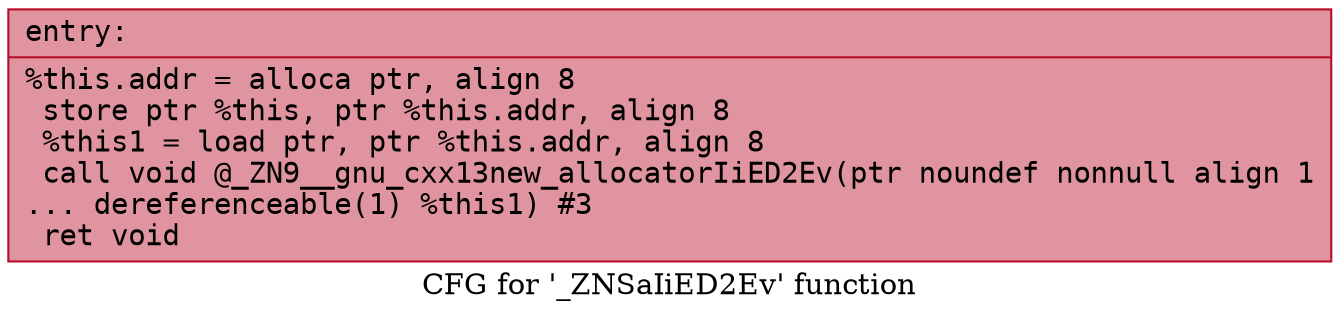 digraph "CFG for '_ZNSaIiED2Ev' function" {
	label="CFG for '_ZNSaIiED2Ev' function";

	Node0x556bfed0ea30 [shape=record,color="#b70d28ff", style=filled, fillcolor="#b70d2870" fontname="Courier",label="{entry:\l|  %this.addr = alloca ptr, align 8\l  store ptr %this, ptr %this.addr, align 8\l  %this1 = load ptr, ptr %this.addr, align 8\l  call void @_ZN9__gnu_cxx13new_allocatorIiED2Ev(ptr noundef nonnull align 1\l... dereferenceable(1) %this1) #3\l  ret void\l}"];
}
